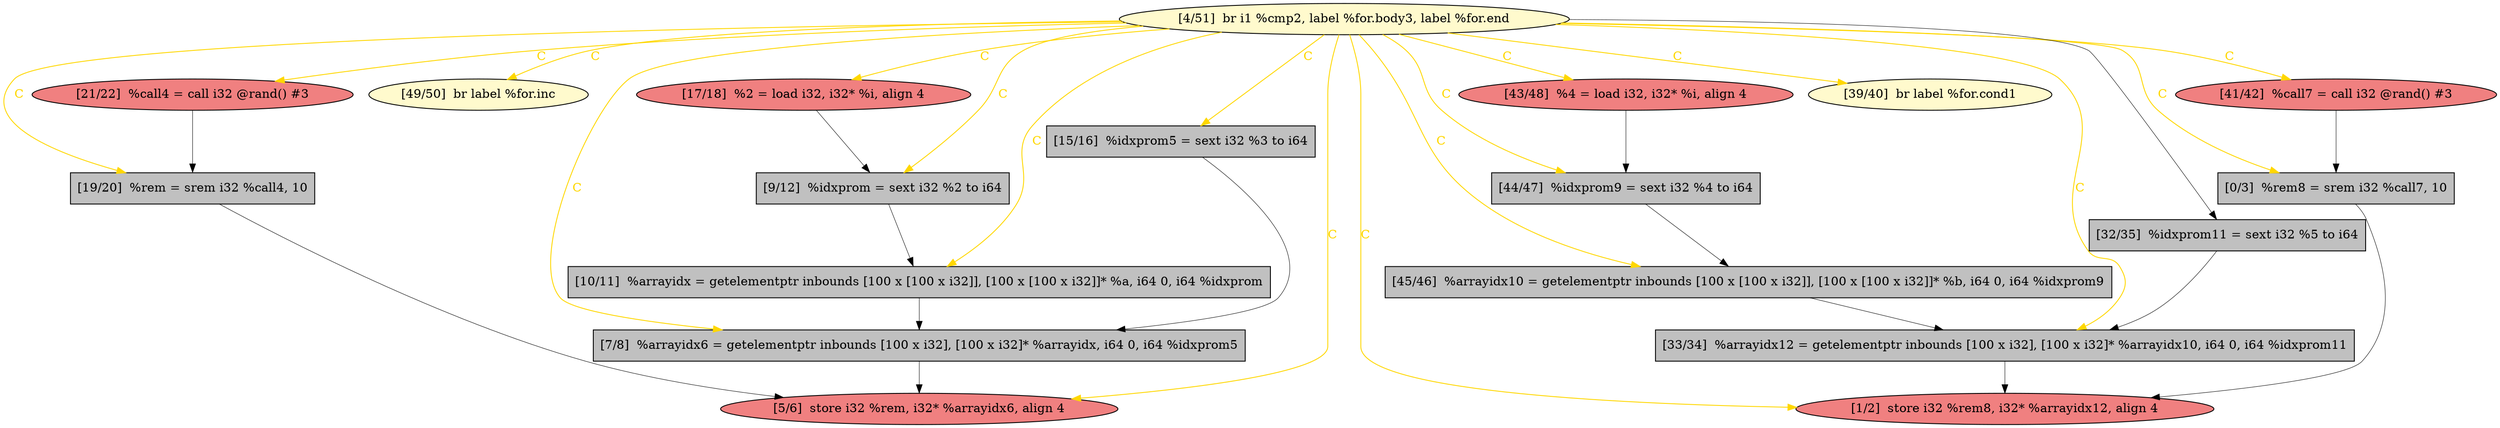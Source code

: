 
digraph G {


node2135 [fillcolor=grey,label="[33/34]  %arrayidx12 = getelementptr inbounds [100 x i32], [100 x i32]* %arrayidx10, i64 0, i64 %idxprom11",shape=rectangle,style=filled ]
node2121 [fillcolor=grey,label="[10/11]  %arrayidx = getelementptr inbounds [100 x [100 x i32]], [100 x [100 x i32]]* %a, i64 0, i64 %idxprom",shape=rectangle,style=filled ]
node2131 [fillcolor=lemonchiffon,label="[49/50]  br label %for.inc",shape=ellipse,style=filled ]
node2119 [fillcolor=grey,label="[7/8]  %arrayidx6 = getelementptr inbounds [100 x i32], [100 x i32]* %arrayidx, i64 0, i64 %idxprom5",shape=rectangle,style=filled ]
node2120 [fillcolor=grey,label="[9/12]  %idxprom = sext i32 %2 to i64",shape=rectangle,style=filled ]
node2136 [fillcolor=lightcoral,label="[21/22]  %call4 = call i32 @rand() #3",shape=ellipse,style=filled ]
node2132 [fillcolor=grey,label="[0/3]  %rem8 = srem i32 %call7, 10",shape=rectangle,style=filled ]
node2125 [fillcolor=grey,label="[45/46]  %arrayidx10 = getelementptr inbounds [100 x [100 x i32]], [100 x [100 x i32]]* %b, i64 0, i64 %idxprom9",shape=rectangle,style=filled ]
node2127 [fillcolor=grey,label="[44/47]  %idxprom9 = sext i32 %4 to i64",shape=rectangle,style=filled ]
node2123 [fillcolor=lightcoral,label="[17/18]  %2 = load i32, i32* %i, align 4",shape=ellipse,style=filled ]
node2126 [fillcolor=lightcoral,label="[1/2]  store i32 %rem8, i32* %arrayidx12, align 4",shape=ellipse,style=filled ]
node2137 [fillcolor=grey,label="[19/20]  %rem = srem i32 %call4, 10",shape=rectangle,style=filled ]
node2122 [fillcolor=grey,label="[15/16]  %idxprom5 = sext i32 %3 to i64",shape=rectangle,style=filled ]
node2133 [fillcolor=lemonchiffon,label="[4/51]  br i1 %cmp2, label %for.body3, label %for.end",shape=ellipse,style=filled ]
node2128 [fillcolor=lemonchiffon,label="[39/40]  br label %for.cond1",shape=ellipse,style=filled ]
node2129 [fillcolor=lightcoral,label="[5/6]  store i32 %rem, i32* %arrayidx6, align 4",shape=ellipse,style=filled ]
node2124 [fillcolor=lightcoral,label="[43/48]  %4 = load i32, i32* %i, align 4",shape=ellipse,style=filled ]
node2130 [fillcolor=lightcoral,label="[41/42]  %call7 = call i32 @rand() #3",shape=ellipse,style=filled ]
node2134 [fillcolor=grey,label="[32/35]  %idxprom11 = sext i32 %5 to i64",shape=rectangle,style=filled ]

node2133->node2128 [style=solid,color=gold,label="C",penwidth=1.0,fontcolor=gold ]
node2130->node2132 [style=solid,color=black,label="",penwidth=0.5,fontcolor=black ]
node2133->node2124 [style=solid,color=gold,label="C",penwidth=1.0,fontcolor=gold ]
node2133->node2126 [style=solid,color=gold,label="C",penwidth=1.0,fontcolor=gold ]
node2133->node2131 [style=solid,color=gold,label="C",penwidth=1.0,fontcolor=gold ]
node2124->node2127 [style=solid,color=black,label="",penwidth=0.5,fontcolor=black ]
node2120->node2121 [style=solid,color=black,label="",penwidth=0.5,fontcolor=black ]
node2123->node2120 [style=solid,color=black,label="",penwidth=0.5,fontcolor=black ]
node2133->node2129 [style=solid,color=gold,label="C",penwidth=1.0,fontcolor=gold ]
node2125->node2135 [style=solid,color=black,label="",penwidth=0.5,fontcolor=black ]
node2121->node2119 [style=solid,color=black,label="",penwidth=0.5,fontcolor=black ]
node2134->node2135 [style=solid,color=black,label="",penwidth=0.5,fontcolor=black ]
node2135->node2126 [style=solid,color=black,label="",penwidth=0.5,fontcolor=black ]
node2133->node2136 [style=solid,color=gold,label="C",penwidth=1.0,fontcolor=gold ]
node2119->node2129 [style=solid,color=black,label="",penwidth=0.5,fontcolor=black ]
node2133->node2121 [style=solid,color=gold,label="C",penwidth=1.0,fontcolor=gold ]
node2137->node2129 [style=solid,color=black,label="",penwidth=0.5,fontcolor=black ]
node2133->node2135 [style=solid,color=gold,label="C",penwidth=1.0,fontcolor=gold ]
node2133->node2134 [style=solid,color=black,label="",penwidth=0.5,fontcolor=black ]
node2136->node2137 [style=solid,color=black,label="",penwidth=0.5,fontcolor=black ]
node2133->node2127 [style=solid,color=gold,label="C",penwidth=1.0,fontcolor=gold ]
node2133->node2120 [style=solid,color=gold,label="C",penwidth=1.0,fontcolor=gold ]
node2133->node2123 [style=solid,color=gold,label="C",penwidth=1.0,fontcolor=gold ]
node2133->node2137 [style=solid,color=gold,label="C",penwidth=1.0,fontcolor=gold ]
node2133->node2125 [style=solid,color=gold,label="C",penwidth=1.0,fontcolor=gold ]
node2133->node2122 [style=solid,color=gold,label="C",penwidth=1.0,fontcolor=gold ]
node2133->node2132 [style=solid,color=gold,label="C",penwidth=1.0,fontcolor=gold ]
node2133->node2119 [style=solid,color=gold,label="C",penwidth=1.0,fontcolor=gold ]
node2132->node2126 [style=solid,color=black,label="",penwidth=0.5,fontcolor=black ]
node2133->node2130 [style=solid,color=gold,label="C",penwidth=1.0,fontcolor=gold ]
node2127->node2125 [style=solid,color=black,label="",penwidth=0.5,fontcolor=black ]
node2122->node2119 [style=solid,color=black,label="",penwidth=0.5,fontcolor=black ]


}
